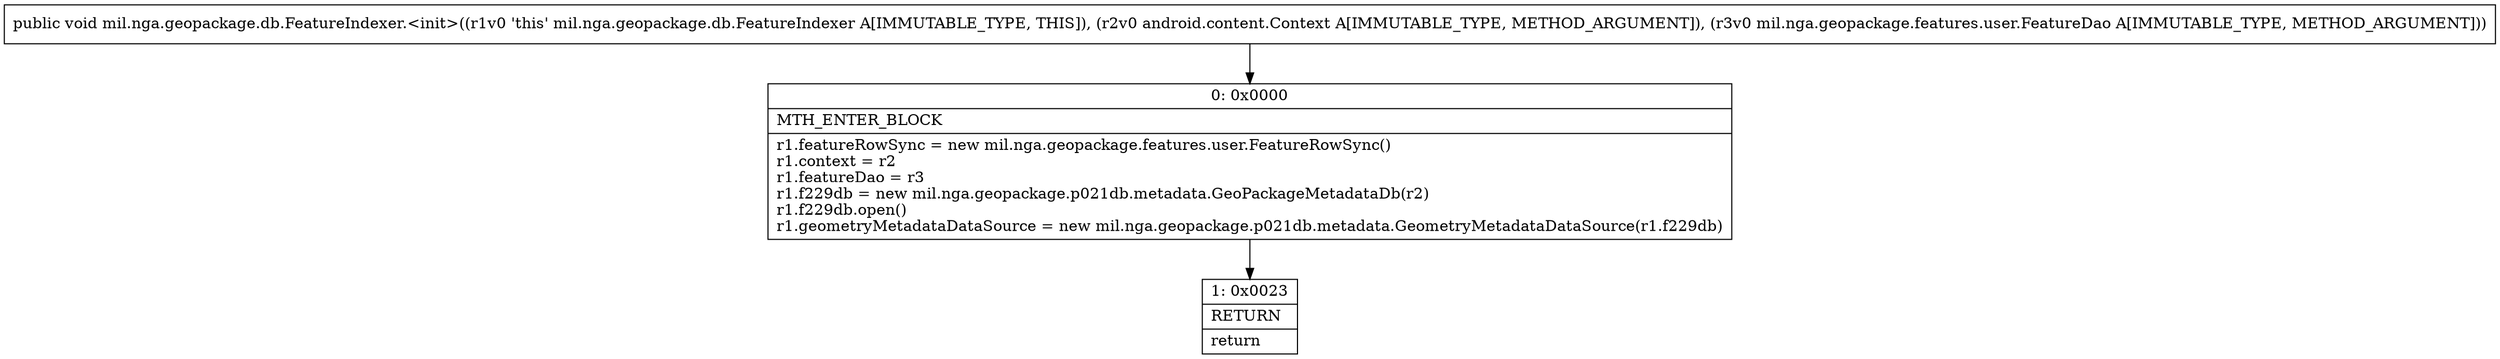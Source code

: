 digraph "CFG formil.nga.geopackage.db.FeatureIndexer.\<init\>(Landroid\/content\/Context;Lmil\/nga\/geopackage\/features\/user\/FeatureDao;)V" {
Node_0 [shape=record,label="{0\:\ 0x0000|MTH_ENTER_BLOCK\l|r1.featureRowSync = new mil.nga.geopackage.features.user.FeatureRowSync()\lr1.context = r2\lr1.featureDao = r3\lr1.f229db = new mil.nga.geopackage.p021db.metadata.GeoPackageMetadataDb(r2)\lr1.f229db.open()\lr1.geometryMetadataDataSource = new mil.nga.geopackage.p021db.metadata.GeometryMetadataDataSource(r1.f229db)\l}"];
Node_1 [shape=record,label="{1\:\ 0x0023|RETURN\l|return\l}"];
MethodNode[shape=record,label="{public void mil.nga.geopackage.db.FeatureIndexer.\<init\>((r1v0 'this' mil.nga.geopackage.db.FeatureIndexer A[IMMUTABLE_TYPE, THIS]), (r2v0 android.content.Context A[IMMUTABLE_TYPE, METHOD_ARGUMENT]), (r3v0 mil.nga.geopackage.features.user.FeatureDao A[IMMUTABLE_TYPE, METHOD_ARGUMENT])) }"];
MethodNode -> Node_0;
Node_0 -> Node_1;
}

